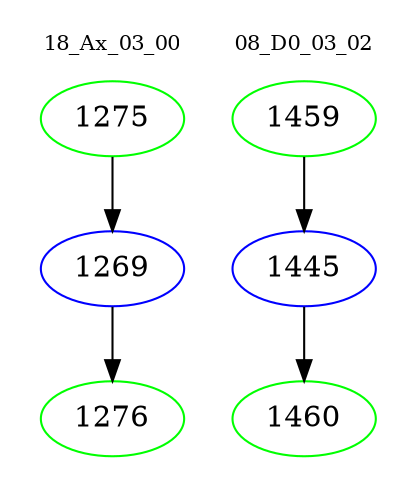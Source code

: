 digraph{
subgraph cluster_0 {
color = white
label = "18_Ax_03_00";
fontsize=10;
T0_1275 [label="1275", color="green"]
T0_1275 -> T0_1269 [color="black"]
T0_1269 [label="1269", color="blue"]
T0_1269 -> T0_1276 [color="black"]
T0_1276 [label="1276", color="green"]
}
subgraph cluster_1 {
color = white
label = "08_D0_03_02";
fontsize=10;
T1_1459 [label="1459", color="green"]
T1_1459 -> T1_1445 [color="black"]
T1_1445 [label="1445", color="blue"]
T1_1445 -> T1_1460 [color="black"]
T1_1460 [label="1460", color="green"]
}
}
